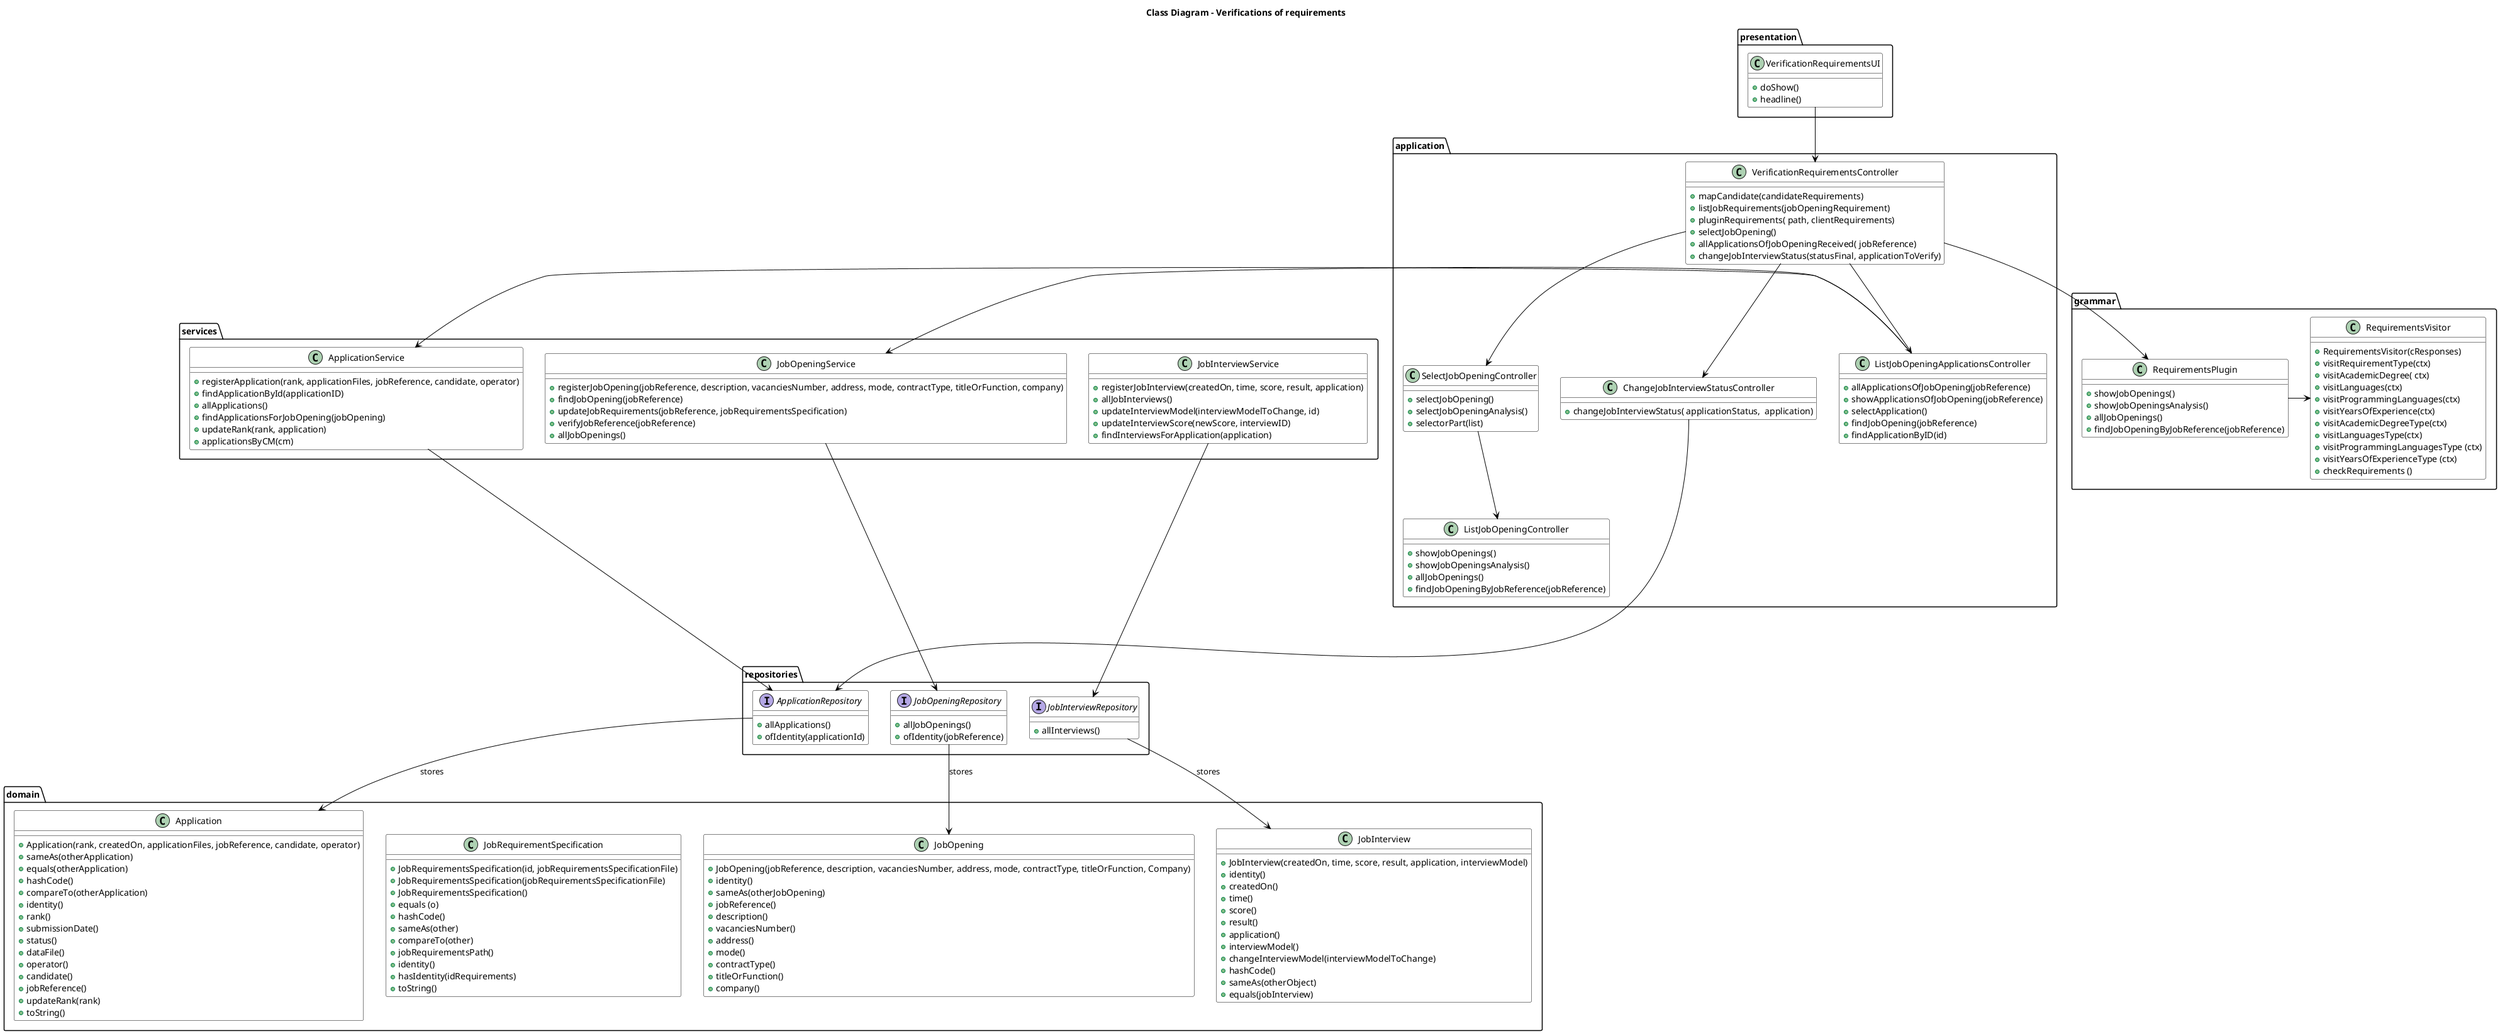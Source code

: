 @startuml
skinparam class {
    BackgroundColor White
    ArrowColor Black
    BorderColor Black
    FontColor Black
    FontSize 14
}

Title "Class Diagram - Verifications of requirements"

package "presentation" {
    class VerificationRequirementsUI {
        + doShow()
        + headline()
    }
}

package "application" {
    class SelectJobOpeningController {
        + selectJobOpening()
        + selectJobOpeningAnalysis()
        + selectorPart(list)
    }

    class ListJobOpeningApplicationsController {
        + allApplicationsOfJobOpening(jobReference)
        + showApplicationsOfJobOpening(jobReference)
        + selectApplication()
        + findJobOpening(jobReference)
        + findApplicationByID(id)
    }

    class VerificationRequirementsController {
        + mapCandidate(candidateRequirements)
        + listJobRequirements(jobOpeningRequirement)
        + pluginRequirements( path, clientRequirements)
        + selectJobOpening()
        + allApplicationsOfJobOpeningReceived( jobReference)
        + changeJobInterviewStatus(statusFinal, applicationToVerify)
    }

    class ChangeJobInterviewStatusController {
        + changeJobInterviewStatus( applicationStatus,  application)
    }

    class ListJobOpeningController {
        + showJobOpenings()
        + showJobOpeningsAnalysis()
        + allJobOpenings()
        + findJobOpeningByJobReference(jobReference)
    }

 }


    package "grammar" {
       class RequirementsPlugin{
        + showJobOpenings()
        + showJobOpeningsAnalysis()
        + allJobOpenings()
        + findJobOpeningByJobReference(jobReference)
        }

        class  RequirementsVisitor {
            + RequirementsVisitor(cResponses)
            + visitRequirementType(ctx)
            + visitAcademicDegree( ctx)
            + visitLanguages(ctx)
            + visitProgrammingLanguages(ctx)
            + visitYearsOfExperience(ctx)
            + visitAcademicDegreeType(ctx)
            + visitLanguagesType(ctx)
            + visitProgrammingLanguagesType (ctx)
            + visitYearsOfExperienceType (ctx)
            + checkRequirements ()
        }
    }


    package "services" {
        class ApplicationService {
            + registerApplication(rank, applicationFiles, jobReference, candidate, operator)
            + findApplicationById(applicationID)
            + allApplications()
            + findApplicationsForJobOpening(jobOpening)
            + updateRank(rank, application)
            + applicationsByCM(cm)
        }

        class JobOpeningService {
            + registerJobOpening(jobReference, description, vacanciesNumber, address, mode, contractType, titleOrFunction, company)
            + findJobOpening(jobReference)
            + updateJobRequirements(jobReference, jobRequirementsSpecification)
            + verifyJobReference(jobReference)
            + allJobOpenings()
        }

        class JobInterviewService {
            + registerJobInterview(createdOn, time, score, result, application)
            + allJobInterviews()
            + updateInterviewModel(interviewModelToChange, id)
            + updateInterviewScore(newScore, interviewID)
            + findInterviewsForApplication(application)
        }
      }




        package "repositories" {
            interface ApplicationRepository {
                + allApplications()
                + ofIdentity(applicationId)
            }

            interface JobOpeningRepository {
                + allJobOpenings()
                + ofIdentity(jobReference)
            }

            interface JobInterviewRepository {
                + allInterviews()
            }
        }

package "domain" {
    class Application {
        + Application(rank, createdOn, applicationFiles, jobReference, candidate, operator)
        + sameAs(otherApplication)
        + equals(otherApplication)
        + hashCode()
        + compareTo(otherApplication)
        + identity()
        + rank()
        + submissionDate()
        + status()
        + dataFile()
        + operator()
        + candidate()
        + jobReference()
        + updateRank(rank)
        + toString()
    }

    class JobOpening {
        + JobOpening(jobReference, description, vacanciesNumber, address, mode, contractType, titleOrFunction, Company)
        + identity()
        + sameAs(otherJobOpening)
        + jobReference()
        + description()
        + vacanciesNumber()
        + address()
        + mode()
        + contractType()
        + titleOrFunction()
        + company()
    }

    class JobRequirementSpecification{
        + JobRequirementsSpecification(id, jobRequirementsSpecificationFile)
        + JobRequirementsSpecification(jobRequirementsSpecificationFile)
        + JobRequirementsSpecification()
        + equals (o)
        + hashCode()
        + sameAs(other)
        + compareTo(other)
        + jobRequirementsPath()
        + identity()
        + hasIdentity(idRequirements)
        + toString()
    }

    class JobInterview {
            + JobInterview(createdOn, time, score, result, application, interviewModel)
            + identity()
            + createdOn()
            + time()
            + score()
            + result()
            + application()
            + interviewModel()
            + changeInterviewModel(interviewModelToChange)
            + hashCode()
            + sameAs(otherObject)
            + equals(jobInterview)
        }

VerificationRequirementsUI --> VerificationRequirementsController

VerificationRequirementsController --> SelectJobOpeningController
VerificationRequirementsController --> ListJobOpeningApplicationsController
VerificationRequirementsController -->RequirementsPlugin
VerificationRequirementsController --> ChangeJobInterviewStatusController


SelectJobOpeningController --> ListJobOpeningController

ListJobOpeningApplicationsController -> JobOpeningService
ListJobOpeningApplicationsController -> ApplicationService

ChangeJobInterviewStatusController ---> ApplicationRepository

RequirementsPlugin -> RequirementsVisitor

JobOpeningService ----> JobOpeningRepository
ApplicationService ----> ApplicationRepository
JobInterviewService ----> JobInterviewRepository

ApplicationRepository --> Application : stores
JobOpeningRepository --> JobOpening : stores
JobInterviewRepository --> JobInterview : stores















}



@enduml


